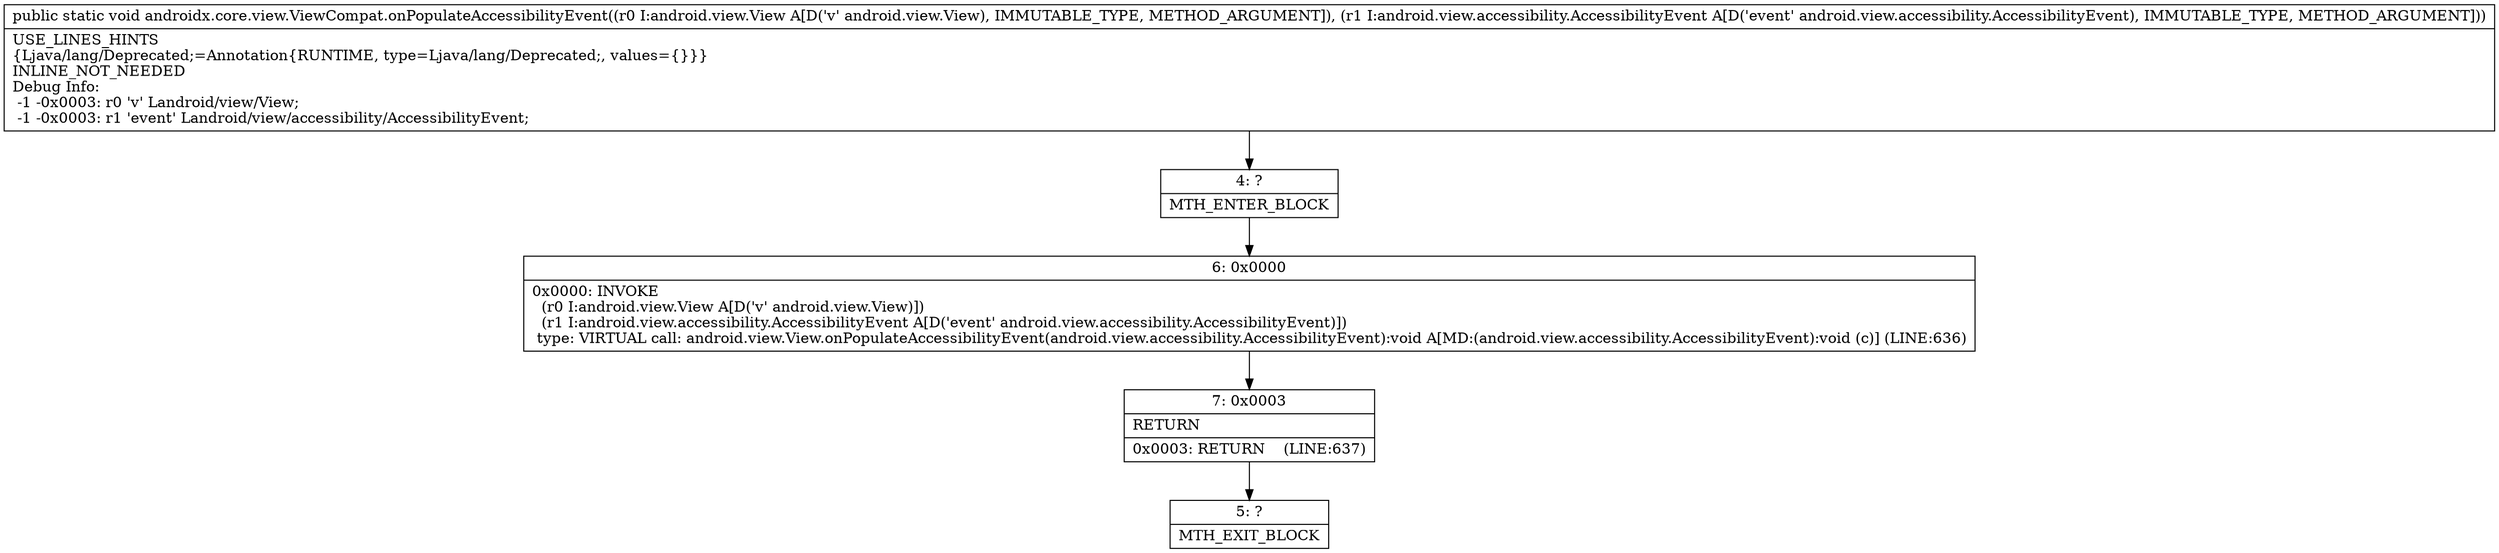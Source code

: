 digraph "CFG forandroidx.core.view.ViewCompat.onPopulateAccessibilityEvent(Landroid\/view\/View;Landroid\/view\/accessibility\/AccessibilityEvent;)V" {
Node_4 [shape=record,label="{4\:\ ?|MTH_ENTER_BLOCK\l}"];
Node_6 [shape=record,label="{6\:\ 0x0000|0x0000: INVOKE  \l  (r0 I:android.view.View A[D('v' android.view.View)])\l  (r1 I:android.view.accessibility.AccessibilityEvent A[D('event' android.view.accessibility.AccessibilityEvent)])\l type: VIRTUAL call: android.view.View.onPopulateAccessibilityEvent(android.view.accessibility.AccessibilityEvent):void A[MD:(android.view.accessibility.AccessibilityEvent):void (c)] (LINE:636)\l}"];
Node_7 [shape=record,label="{7\:\ 0x0003|RETURN\l|0x0003: RETURN    (LINE:637)\l}"];
Node_5 [shape=record,label="{5\:\ ?|MTH_EXIT_BLOCK\l}"];
MethodNode[shape=record,label="{public static void androidx.core.view.ViewCompat.onPopulateAccessibilityEvent((r0 I:android.view.View A[D('v' android.view.View), IMMUTABLE_TYPE, METHOD_ARGUMENT]), (r1 I:android.view.accessibility.AccessibilityEvent A[D('event' android.view.accessibility.AccessibilityEvent), IMMUTABLE_TYPE, METHOD_ARGUMENT]))  | USE_LINES_HINTS\l\{Ljava\/lang\/Deprecated;=Annotation\{RUNTIME, type=Ljava\/lang\/Deprecated;, values=\{\}\}\}\lINLINE_NOT_NEEDED\lDebug Info:\l  \-1 \-0x0003: r0 'v' Landroid\/view\/View;\l  \-1 \-0x0003: r1 'event' Landroid\/view\/accessibility\/AccessibilityEvent;\l}"];
MethodNode -> Node_4;Node_4 -> Node_6;
Node_6 -> Node_7;
Node_7 -> Node_5;
}

